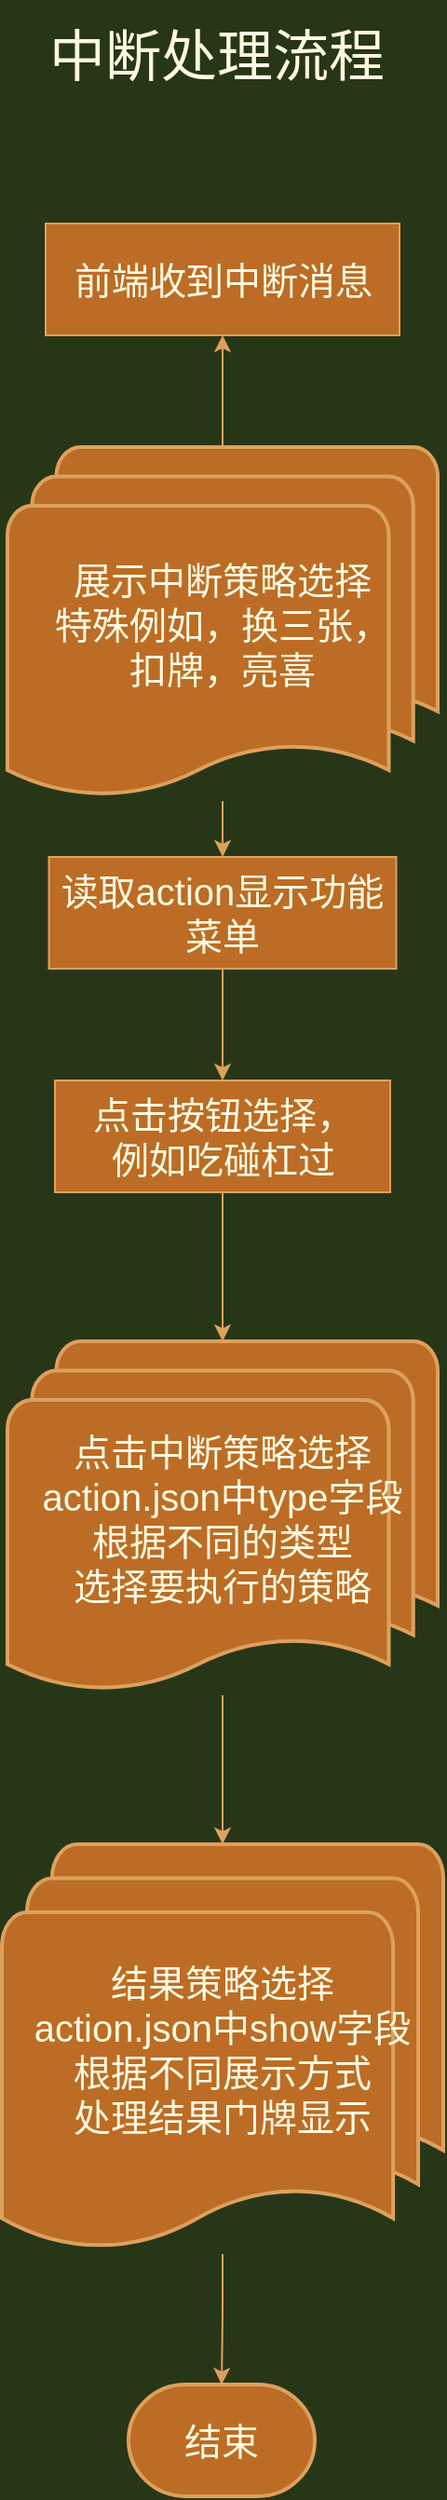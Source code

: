 <mxfile version="14.1.9" type="github">
  <diagram id="C5RBs43oDa-KdzZeNtuy" name="Page-1">
    <mxGraphModel dx="2066" dy="2431" grid="1" gridSize="10" guides="1" tooltips="1" connect="1" arrows="1" fold="1" page="1" pageScale="1" pageWidth="1300" pageHeight="1300" background="#283618" math="0" shadow="0">
      <root>
        <mxCell id="WIyWlLk6GJQsqaUBKTNV-0" />
        <mxCell id="WIyWlLk6GJQsqaUBKTNV-1" parent="WIyWlLk6GJQsqaUBKTNV-0" />
        <mxCell id="OpRhZhjNAaHMoUiv7lPD-0" value="前端收到中断消息" style="rounded=0;whiteSpace=wrap;html=1;sketch=0;strokeColor=#DDA15E;fillColor=#BC6C25;fontColor=#FEFAE0;fontSize=20;" parent="WIyWlLk6GJQsqaUBKTNV-1" vertex="1">
          <mxGeometry x="555.5" y="-100" width="190" height="60" as="geometry" />
        </mxCell>
        <mxCell id="OpRhZhjNAaHMoUiv7lPD-7" value="" style="edgeStyle=orthogonalEdgeStyle;curved=0;rounded=1;sketch=0;orthogonalLoop=1;jettySize=auto;html=1;strokeColor=#DDA15E;fillColor=#BC6C25;fontColor=#FEFAE0;fontSize=20;labelBackgroundColor=#283618;" parent="WIyWlLk6GJQsqaUBKTNV-1" source="OpRhZhjNAaHMoUiv7lPD-1" target="OpRhZhjNAaHMoUiv7lPD-6" edge="1">
          <mxGeometry relative="1" as="geometry" />
        </mxCell>
        <mxCell id="OpRhZhjNAaHMoUiv7lPD-1" value="读取action显示功能菜单" style="rounded=0;whiteSpace=wrap;html=1;sketch=0;strokeColor=#DDA15E;fillColor=#BC6C25;fontColor=#FEFAE0;fontSize=20;" parent="WIyWlLk6GJQsqaUBKTNV-1" vertex="1">
          <mxGeometry x="557.25" y="240" width="186.5" height="60" as="geometry" />
        </mxCell>
        <mxCell id="OpRhZhjNAaHMoUiv7lPD-17" value="" style="edgeStyle=orthogonalEdgeStyle;curved=0;rounded=1;sketch=0;orthogonalLoop=1;jettySize=auto;html=1;strokeColor=#DDA15E;fillColor=#BC6C25;fontSize=20;fontColor=#FEFAE0;labelBackgroundColor=#283618;" parent="WIyWlLk6GJQsqaUBKTNV-1" source="OpRhZhjNAaHMoUiv7lPD-5" target="OpRhZhjNAaHMoUiv7lPD-16" edge="1">
          <mxGeometry relative="1" as="geometry" />
        </mxCell>
        <mxCell id="OpRhZhjNAaHMoUiv7lPD-5" value="点击中断策略选择&lt;br&gt;action.json中type字段&lt;br style=&quot;font-size: 20px&quot;&gt;根据不同的类型&lt;br&gt;选择要执行的策略" style="strokeWidth=2;html=1;shape=mxgraph.flowchart.multi-document;whiteSpace=wrap;rounded=0;sketch=0;fillColor=#BC6C25;fontColor=#FEFAE0;fontSize=20;strokeColor=#DDA15E;" parent="WIyWlLk6GJQsqaUBKTNV-1" vertex="1">
          <mxGeometry x="535" y="500" width="231" height="190" as="geometry" />
        </mxCell>
        <mxCell id="OpRhZhjNAaHMoUiv7lPD-8" value="" style="edgeStyle=orthogonalEdgeStyle;curved=0;rounded=1;sketch=0;orthogonalLoop=1;jettySize=auto;html=1;strokeColor=#DDA15E;fillColor=#BC6C25;fontColor=#FEFAE0;fontSize=20;labelBackgroundColor=#283618;" parent="WIyWlLk6GJQsqaUBKTNV-1" source="OpRhZhjNAaHMoUiv7lPD-6" target="OpRhZhjNAaHMoUiv7lPD-5" edge="1">
          <mxGeometry relative="1" as="geometry" />
        </mxCell>
        <mxCell id="OpRhZhjNAaHMoUiv7lPD-6" value="点击按钮选择，&lt;br&gt;例如吃碰杠过" style="rounded=0;whiteSpace=wrap;html=1;sketch=0;strokeColor=#DDA15E;fillColor=#BC6C25;fontColor=#FEFAE0;fontSize=20;" parent="WIyWlLk6GJQsqaUBKTNV-1" vertex="1">
          <mxGeometry x="560.5" y="360" width="180" height="60" as="geometry" />
        </mxCell>
        <mxCell id="OpRhZhjNAaHMoUiv7lPD-12" value="&lt;font style=&quot;font-size: 30px&quot;&gt;中断处理流程&lt;/font&gt;" style="text;html=1;strokeColor=none;fillColor=none;align=center;verticalAlign=middle;whiteSpace=wrap;rounded=0;sketch=0;fontSize=20;fontColor=#FEFAE0;" parent="WIyWlLk6GJQsqaUBKTNV-1" vertex="1">
          <mxGeometry x="535" y="-220" width="224.5" height="60" as="geometry" />
        </mxCell>
        <mxCell id="OpRhZhjNAaHMoUiv7lPD-19" value="" style="edgeStyle=orthogonalEdgeStyle;curved=0;rounded=1;sketch=0;orthogonalLoop=1;jettySize=auto;html=1;strokeColor=#DDA15E;fillColor=#BC6C25;fontSize=20;fontColor=#FEFAE0;labelBackgroundColor=#283618;" parent="WIyWlLk6GJQsqaUBKTNV-1" source="OpRhZhjNAaHMoUiv7lPD-16" target="OpRhZhjNAaHMoUiv7lPD-18" edge="1">
          <mxGeometry relative="1" as="geometry" />
        </mxCell>
        <mxCell id="OpRhZhjNAaHMoUiv7lPD-16" value="结果策略选择&lt;br&gt;action.json中show字段&lt;br style=&quot;font-size: 20px&quot;&gt;根据不同展示方式&lt;br&gt;处理结果门牌显示" style="strokeWidth=2;html=1;shape=mxgraph.flowchart.multi-document;whiteSpace=wrap;rounded=0;sketch=0;fillColor=#BC6C25;fontColor=#FEFAE0;fontSize=20;strokeColor=#DDA15E;" parent="WIyWlLk6GJQsqaUBKTNV-1" vertex="1">
          <mxGeometry x="532" y="770" width="237" height="220" as="geometry" />
        </mxCell>
        <mxCell id="OpRhZhjNAaHMoUiv7lPD-18" value="结束" style="strokeWidth=2;html=1;shape=mxgraph.flowchart.terminator;whiteSpace=wrap;rounded=0;sketch=0;fillColor=#BC6C25;fontSize=20;fontColor=#FEFAE0;strokeColor=#DDA15E;" parent="WIyWlLk6GJQsqaUBKTNV-1" vertex="1">
          <mxGeometry x="600" y="1060" width="100" height="60" as="geometry" />
        </mxCell>
        <mxCell id="kZYSqJ4vhdm0p2-LyzZb-1" value="" style="edgeStyle=orthogonalEdgeStyle;rounded=0;orthogonalLoop=1;jettySize=auto;html=1;labelBackgroundColor=#283618;strokeColor=#DDA15E;fontColor=#FEFAE0;" edge="1" parent="WIyWlLk6GJQsqaUBKTNV-1" source="kZYSqJ4vhdm0p2-LyzZb-0" target="OpRhZhjNAaHMoUiv7lPD-0">
          <mxGeometry relative="1" as="geometry" />
        </mxCell>
        <mxCell id="kZYSqJ4vhdm0p2-LyzZb-2" value="" style="edgeStyle=orthogonalEdgeStyle;rounded=0;orthogonalLoop=1;jettySize=auto;html=1;labelBackgroundColor=#283618;strokeColor=#DDA15E;fontColor=#FEFAE0;" edge="1" parent="WIyWlLk6GJQsqaUBKTNV-1" source="kZYSqJ4vhdm0p2-LyzZb-0" target="OpRhZhjNAaHMoUiv7lPD-1">
          <mxGeometry relative="1" as="geometry" />
        </mxCell>
        <mxCell id="kZYSqJ4vhdm0p2-LyzZb-0" value="展示中断策略选择&lt;br&gt;特殊例如，换三张，&lt;br&gt;扣牌，亮喜" style="strokeWidth=2;html=1;shape=mxgraph.flowchart.multi-document;whiteSpace=wrap;rounded=0;sketch=0;fillColor=#BC6C25;fontColor=#FEFAE0;fontSize=20;strokeColor=#DDA15E;" vertex="1" parent="WIyWlLk6GJQsqaUBKTNV-1">
          <mxGeometry x="535" y="20" width="231" height="190" as="geometry" />
        </mxCell>
      </root>
    </mxGraphModel>
  </diagram>
</mxfile>
